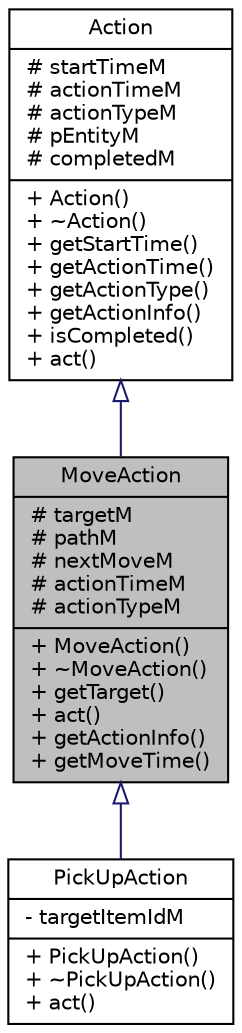digraph "MoveAction"
{
 // LATEX_PDF_SIZE
  edge [fontname="Helvetica",fontsize="10",labelfontname="Helvetica",labelfontsize="10"];
  node [fontname="Helvetica",fontsize="10",shape=record];
  Node1 [label="{MoveAction\n|# targetM\l# pathM\l# nextMoveM\l# actionTimeM\l# actionTypeM\l|+ MoveAction()\l+ ~MoveAction()\l+ getTarget()\l+ act()\l+ getActionInfo()\l+ getMoveTime()\l}",height=0.2,width=0.4,color="black", fillcolor="grey75", style="filled", fontcolor="black",tooltip="Action used for moving."];
  Node2 -> Node1 [dir="back",color="midnightblue",fontsize="10",style="solid",arrowtail="onormal",fontname="Helvetica"];
  Node2 [label="{Action\n|# startTimeM\l# actionTimeM\l# actionTypeM\l# pEntityM\l# completedM\l|+ Action()\l+ ~Action()\l+ getStartTime()\l+ getActionTime()\l+ getActionType()\l+ getActionInfo()\l+ isCompleted()\l+ act()\l}",height=0.2,width=0.4,color="black", fillcolor="white", style="filled",URL="$classAction.html",tooltip="Represents an action that an entity can perform."];
  Node1 -> Node3 [dir="back",color="midnightblue",fontsize="10",style="solid",arrowtail="onormal",fontname="Helvetica"];
  Node3 [label="{PickUpAction\n|- targetItemIdM\l|+ PickUpAction()\l+ ~PickUpAction()\l+ act()\l}",height=0.2,width=0.4,color="black", fillcolor="white", style="filled",URL="$classPickUpAction.html",tooltip="Special case of MoveAction where, at the end, the actor picks up an item."];
}
